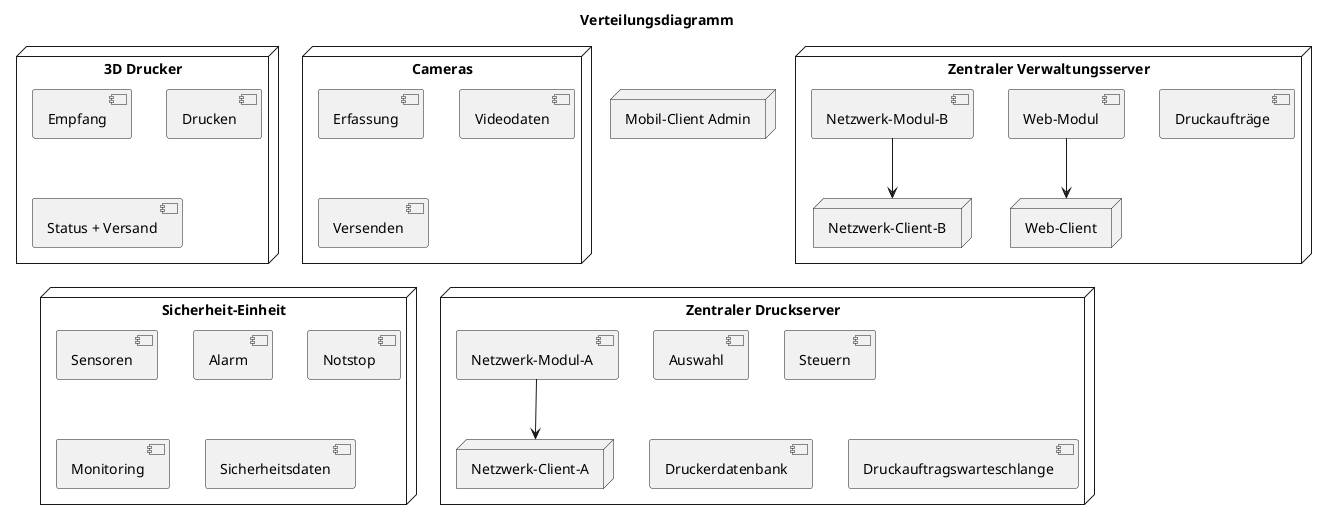 @startuml

title Verteilungsdiagramm

node "3D Drucker" {
  [Empfang]
  [Drucken]
  [Status + Versand]

}
node "Cameras" {
  [Erfassung]
  [Videodaten]
  [Versenden]

}
node "Sicherheit-Einheit" {
  [Sensoren]
  [Alarm]
  [Notstop]
  [Monitoring]
  [Sicherheitsdaten]
}


node "Zentraler Druckserver" {
  [Versenden]
  [Auswahl]
  [Steuern]
  [Empfang]
  [Druckerdatenbank]
  [Druckauftragswarteschlange]
  [Netzwerk-Modul-A]-->[Netzwerk-Client-A]
}


node "Zentraler Verwaltungsserver"{
  [Druckaufträge]
  [Web-Modul]-->[Web-Client]
  [Netzwerk-Modul-B]-->[Netzwerk-Client-B]
}
node "Web-Client" {

}
node "Mobil-Client Admin" {

}
node "Netzwerk-Client-A" {

}
node "Netzwerk-Client-B" {

}

@enduml